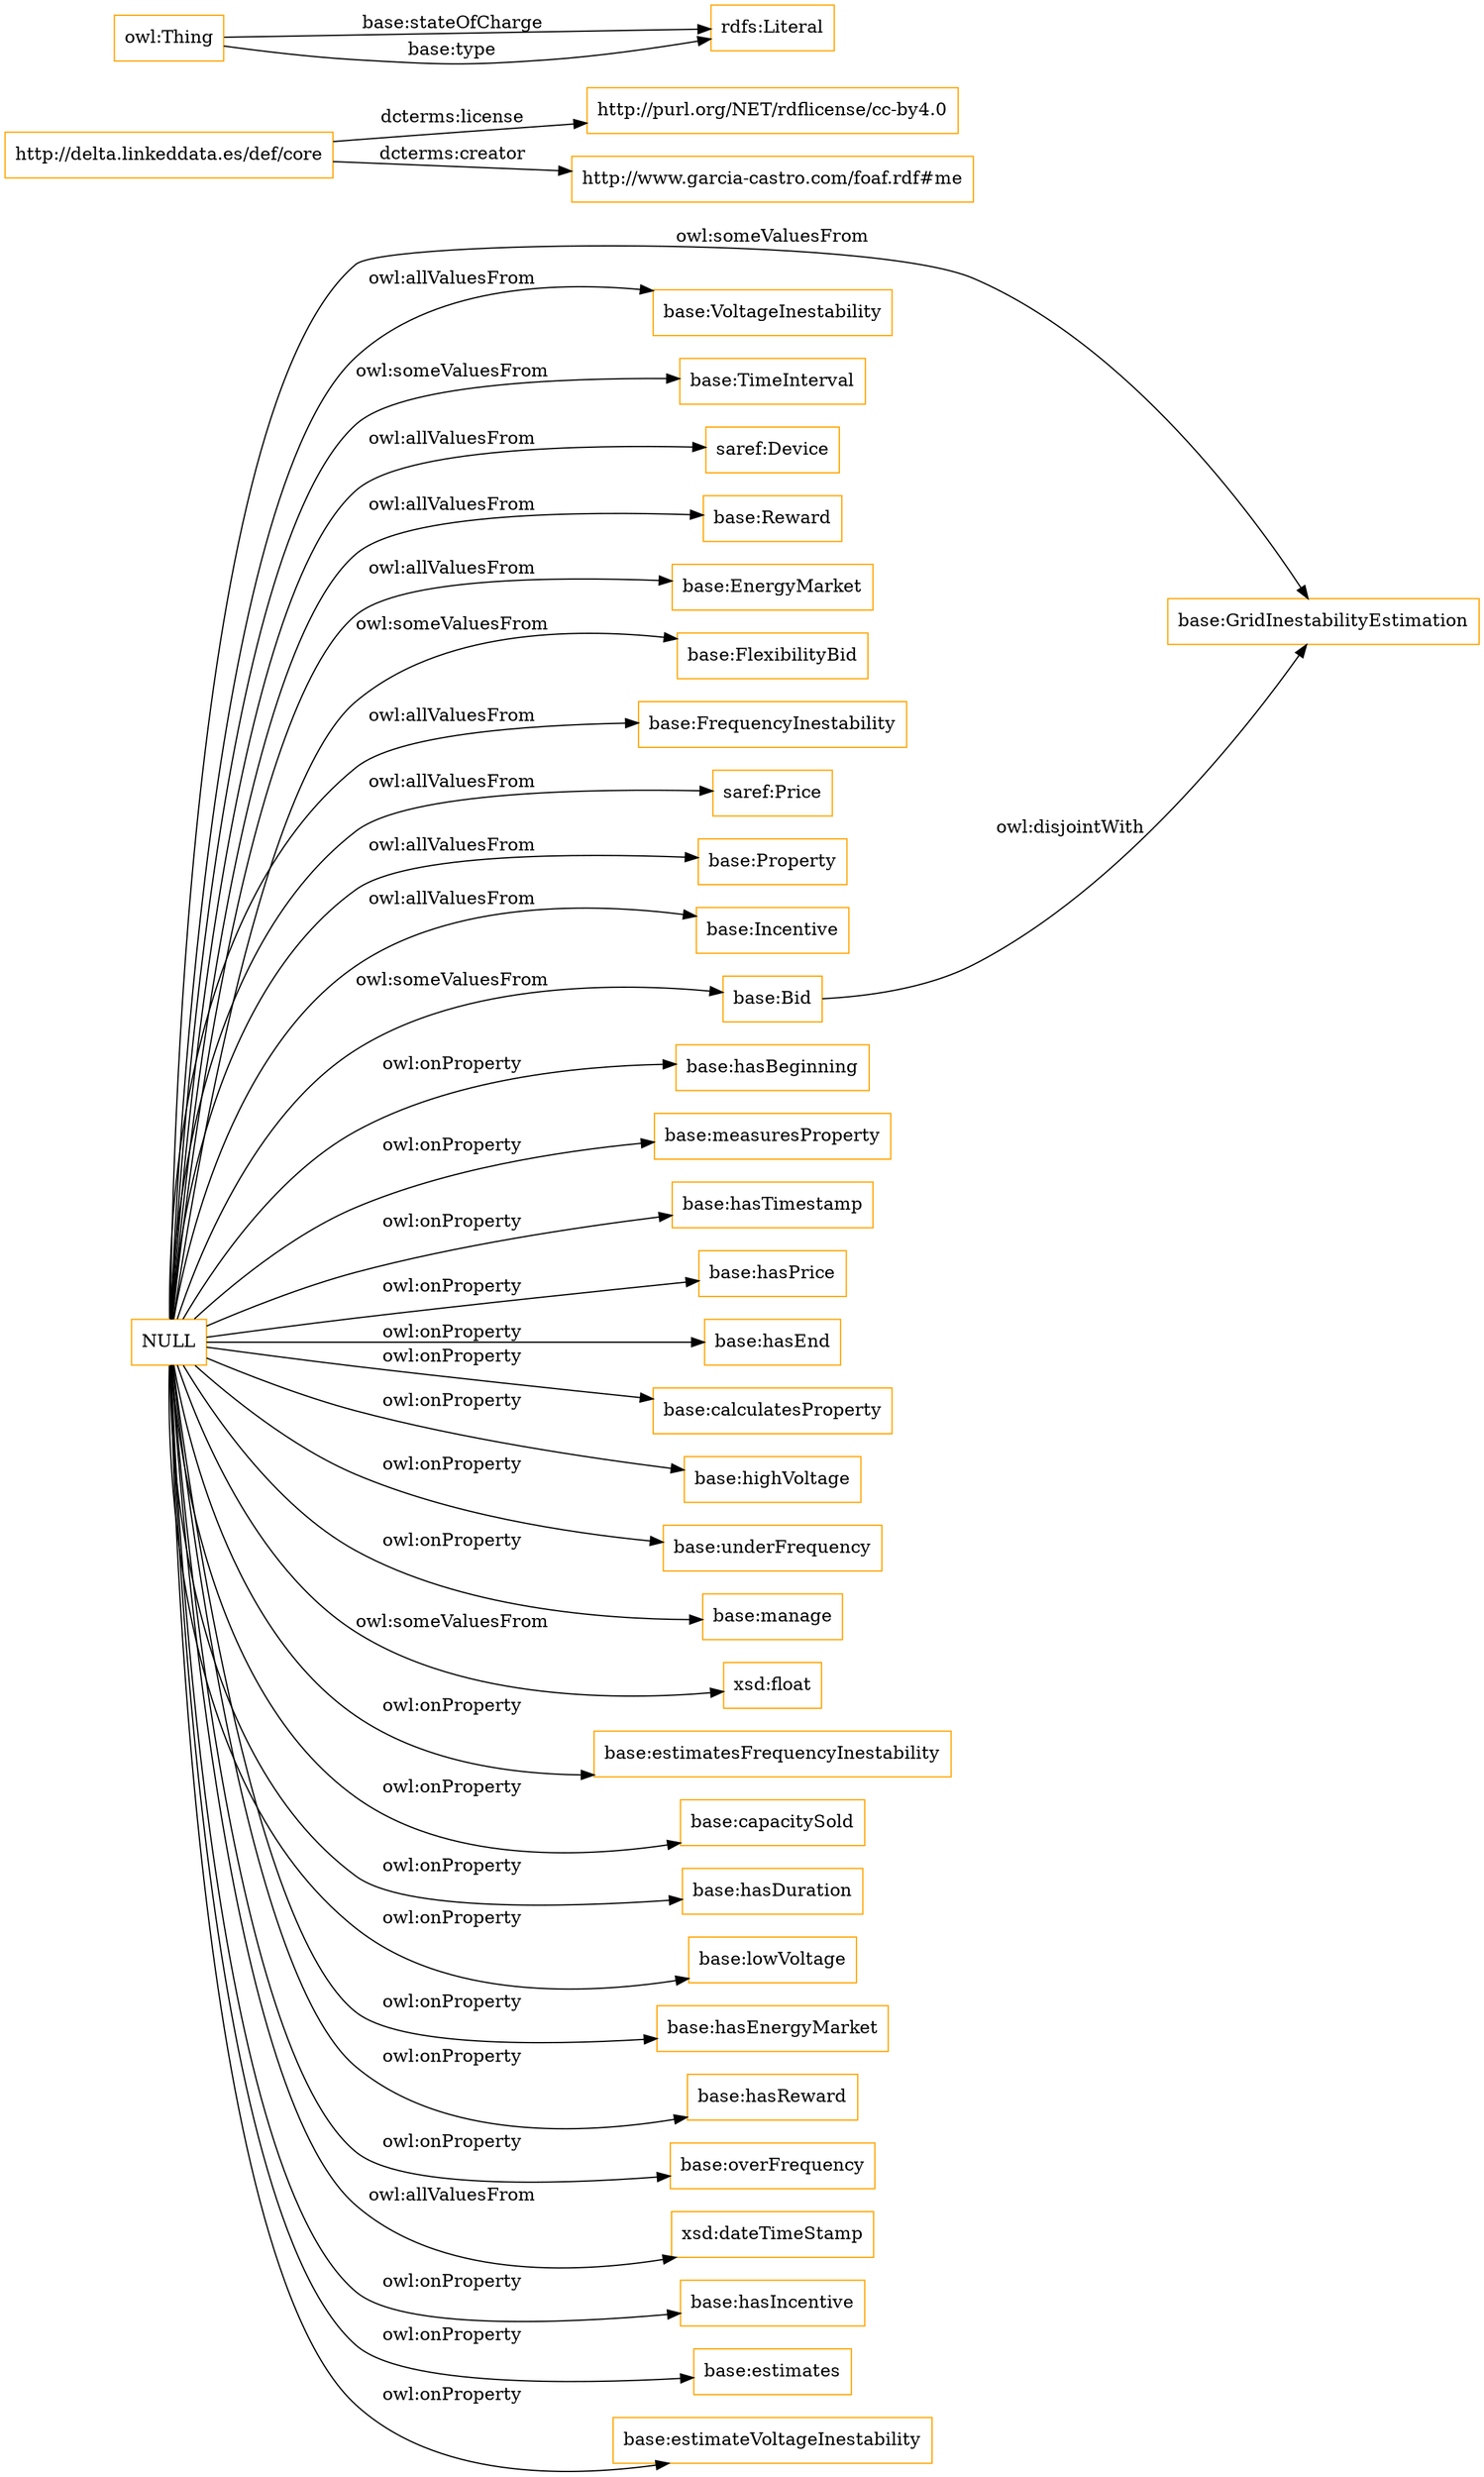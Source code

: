 digraph ar2dtool_diagram { 
rankdir=LR;
size="1501"
node [shape = rectangle, color="orange"]; "base:GridInestabilityEstimation" "base:VoltageInestability" "base:TimeInterval" "saref:Device" "base:Reward" "base:EnergyMarket" "base:FlexibilityBid" "base:FrequencyInestability" "saref:Price" "base:Property" "base:Incentive" "base:Bid" ; /*classes style*/
	"http://delta.linkeddata.es/def/core" -> "http://purl.org/NET/rdflicense/cc-by4.0" [ label = "dcterms:license" ];
	"http://delta.linkeddata.es/def/core" -> "http://www.garcia-castro.com/foaf.rdf#me" [ label = "dcterms:creator" ];
	"base:Bid" -> "base:GridInestabilityEstimation" [ label = "owl:disjointWith" ];
	"NULL" -> "base:TimeInterval" [ label = "owl:someValuesFrom" ];
	"NULL" -> "base:hasBeginning" [ label = "owl:onProperty" ];
	"NULL" -> "base:measuresProperty" [ label = "owl:onProperty" ];
	"NULL" -> "base:hasTimestamp" [ label = "owl:onProperty" ];
	"NULL" -> "base:hasPrice" [ label = "owl:onProperty" ];
	"NULL" -> "base:hasEnd" [ label = "owl:onProperty" ];
	"NULL" -> "base:calculatesProperty" [ label = "owl:onProperty" ];
	"NULL" -> "base:FrequencyInestability" [ label = "owl:allValuesFrom" ];
	"NULL" -> "base:highVoltage" [ label = "owl:onProperty" ];
	"NULL" -> "base:underFrequency" [ label = "owl:onProperty" ];
	"NULL" -> "base:manage" [ label = "owl:onProperty" ];
	"NULL" -> "base:Incentive" [ label = "owl:allValuesFrom" ];
	"NULL" -> "xsd:float" [ label = "owl:someValuesFrom" ];
	"NULL" -> "base:Property" [ label = "owl:allValuesFrom" ];
	"NULL" -> "base:estimatesFrequencyInestability" [ label = "owl:onProperty" ];
	"NULL" -> "base:FlexibilityBid" [ label = "owl:someValuesFrom" ];
	"NULL" -> "base:VoltageInestability" [ label = "owl:allValuesFrom" ];
	"NULL" -> "base:Reward" [ label = "owl:allValuesFrom" ];
	"NULL" -> "base:capacitySold" [ label = "owl:onProperty" ];
	"NULL" -> "base:hasDuration" [ label = "owl:onProperty" ];
	"NULL" -> "base:GridInestabilityEstimation" [ label = "owl:someValuesFrom" ];
	"NULL" -> "base:lowVoltage" [ label = "owl:onProperty" ];
	"NULL" -> "base:hasEnergyMarket" [ label = "owl:onProperty" ];
	"NULL" -> "base:hasReward" [ label = "owl:onProperty" ];
	"NULL" -> "base:Bid" [ label = "owl:someValuesFrom" ];
	"NULL" -> "base:overFrequency" [ label = "owl:onProperty" ];
	"NULL" -> "xsd:dateTimeStamp" [ label = "owl:allValuesFrom" ];
	"NULL" -> "base:hasIncentive" [ label = "owl:onProperty" ];
	"NULL" -> "saref:Device" [ label = "owl:allValuesFrom" ];
	"NULL" -> "base:estimates" [ label = "owl:onProperty" ];
	"NULL" -> "base:estimateVoltageInestability" [ label = "owl:onProperty" ];
	"NULL" -> "base:EnergyMarket" [ label = "owl:allValuesFrom" ];
	"NULL" -> "saref:Price" [ label = "owl:allValuesFrom" ];
	"owl:Thing" -> "rdfs:Literal" [ label = "base:stateOfCharge" ];
	"owl:Thing" -> "rdfs:Literal" [ label = "base:type" ];

}
